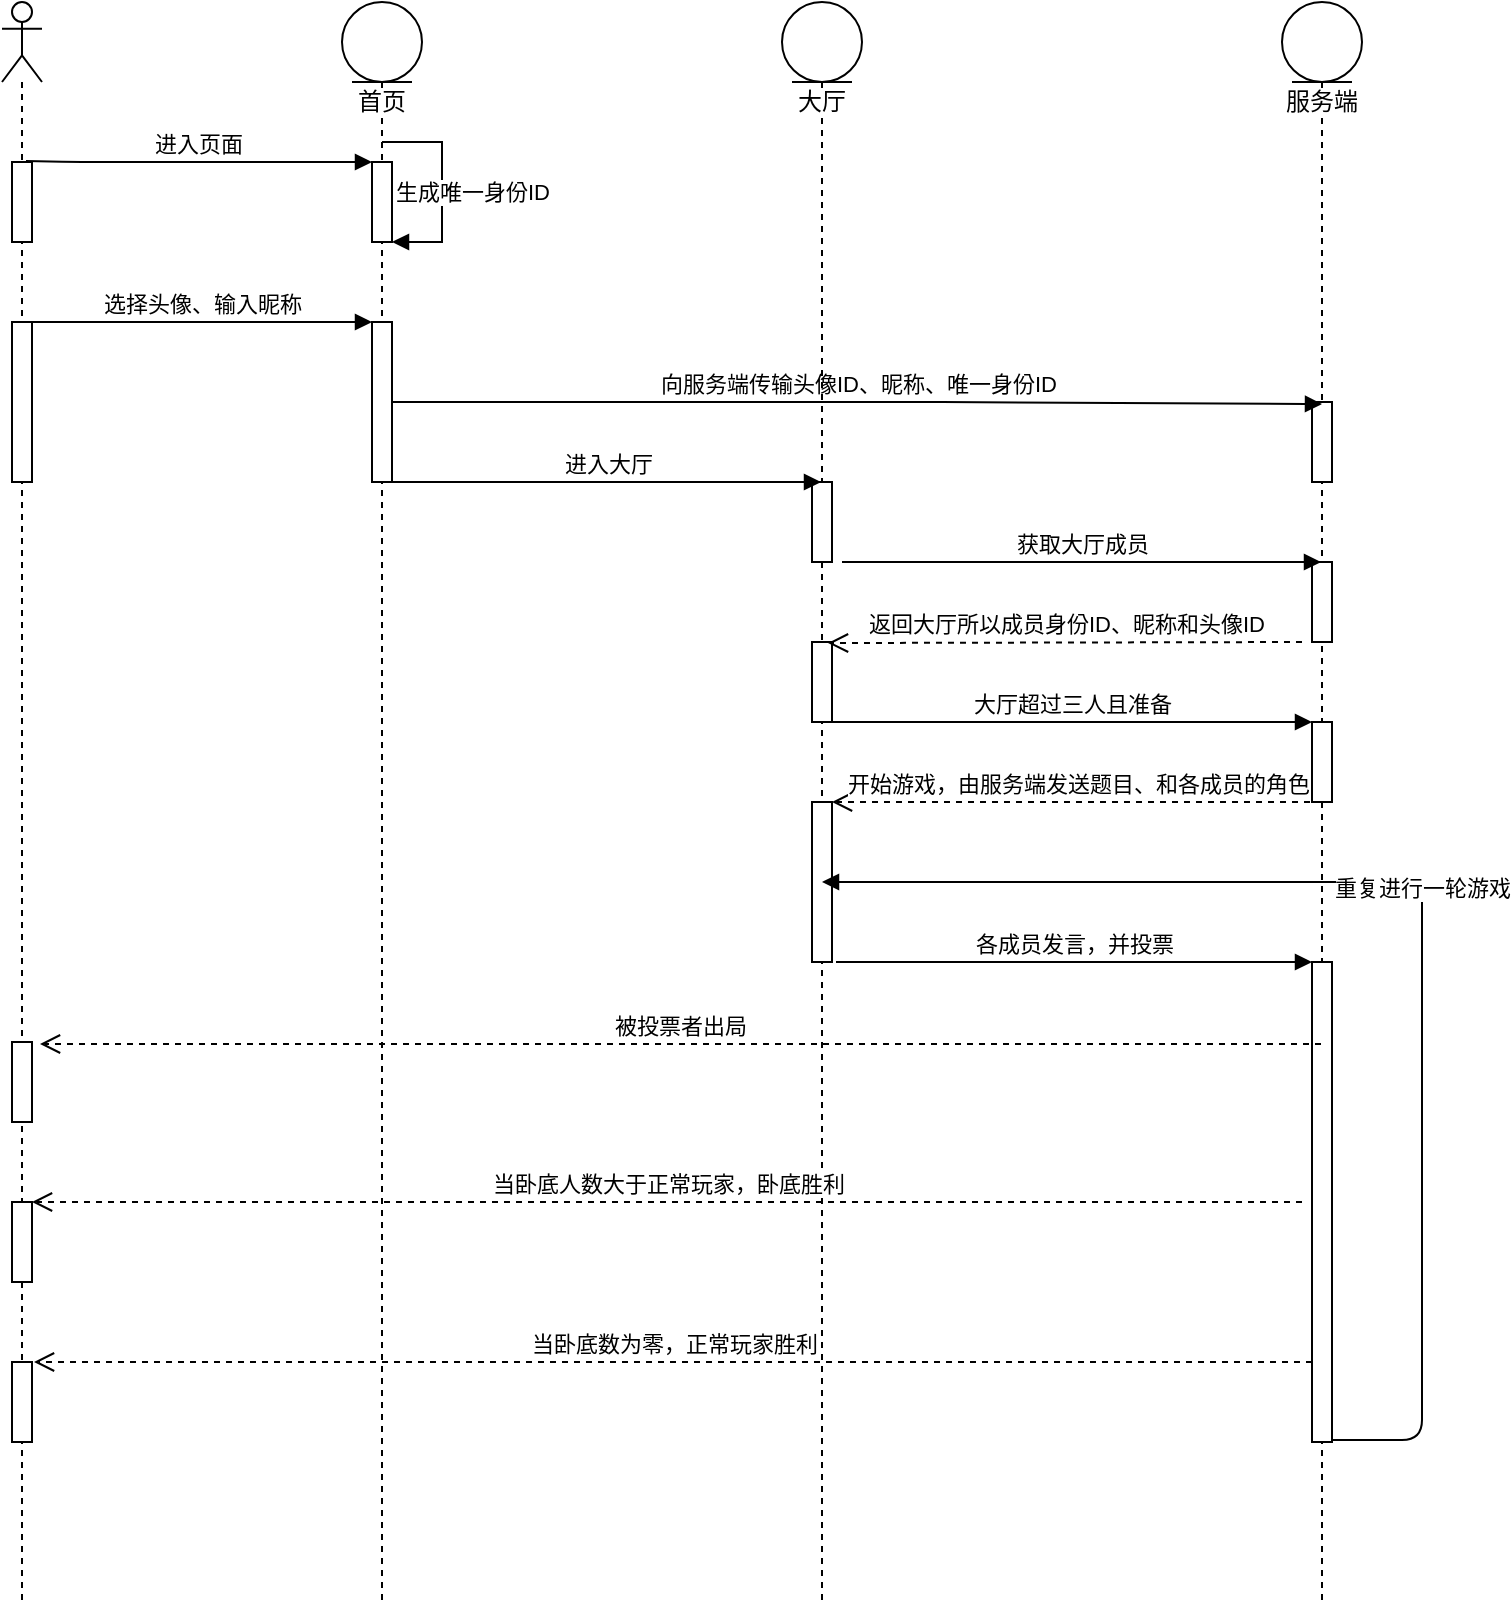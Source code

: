 <mxfile version="15.0.3" type="github"><diagram id="Qwfri99a2UDIZRAGD2RR" name="Page-1"><mxGraphModel dx="2267" dy="1297" grid="1" gridSize="10" guides="1" tooltips="1" connect="1" arrows="1" fold="1" page="1" pageScale="1" pageWidth="827" pageHeight="1169" math="0" shadow="0"><root><mxCell id="0"/><mxCell id="1" parent="0"/><mxCell id="yt-85J14jkOfyBfUXVs4-3" value="" style="shape=umlLifeline;participant=umlActor;perimeter=lifelinePerimeter;whiteSpace=wrap;html=1;container=0;collapsible=0;recursiveResize=0;verticalAlign=top;spacingTop=36;labelBackgroundColor=#ffffff;outlineConnect=0;" vertex="1" sbId="uml" slib="umlSequence" title="Actor Lifeline" parent="1"><mxGeometry x="330" y="220" width="20" height="800" as="geometry"/></mxCell><mxCell id="yt-85J14jkOfyBfUXVs4-4" value="服务端" style="shape=umlLifeline;participant=umlEntity;perimeter=lifelinePerimeter;whiteSpace=wrap;html=1;container=1;collapsible=0;recursiveResize=0;verticalAlign=top;spacingTop=36;labelBackgroundColor=#ffffff;outlineConnect=0;" vertex="1" sbId="uml" slib="umlSequence" title="Entity Lifeline" parent="1"><mxGeometry x="970" y="220" width="40" height="800" as="geometry"/></mxCell><mxCell id="yt-85J14jkOfyBfUXVs4-5" value="" style="html=1;points=[];perimeter=orthogonalPerimeter;" vertex="1" sbId="uml" slib="umlSequence" title="Activation" parent="yt-85J14jkOfyBfUXVs4-4"><mxGeometry x="15" y="200" width="10" height="40" as="geometry"/></mxCell><mxCell id="yt-85J14jkOfyBfUXVs4-6" value="" style="html=1;points=[];perimeter=orthogonalPerimeter;" vertex="1" sbId="uml" slib="umlSequence" title="Activation" parent="yt-85J14jkOfyBfUXVs4-4"><mxGeometry x="15" y="280" width="10" height="40" as="geometry"/></mxCell><mxCell id="yt-85J14jkOfyBfUXVs4-7" value="" style="html=1;points=[];perimeter=orthogonalPerimeter;" vertex="1" sbId="uml" slib="umlSequence" title="Activation" parent="yt-85J14jkOfyBfUXVs4-4"><mxGeometry x="15" y="360" width="10" height="40" as="geometry"/></mxCell><mxCell id="yt-85J14jkOfyBfUXVs4-8" value="" style="html=1;points=[];perimeter=orthogonalPerimeter;" vertex="1" sbId="uml" slib="umlSequence" title="Activation" parent="yt-85J14jkOfyBfUXVs4-4"><mxGeometry x="15" y="480" width="10" height="240" as="geometry"/></mxCell><mxCell id="yt-85J14jkOfyBfUXVs4-9" value="" style="group" vertex="1" connectable="0" parent="1"><mxGeometry x="500" y="220" width="50" height="800" as="geometry"/></mxCell><mxCell id="yt-85J14jkOfyBfUXVs4-10" value="首页" style="shape=umlLifeline;participant=umlEntity;perimeter=lifelinePerimeter;whiteSpace=wrap;html=1;container=1;collapsible=0;recursiveResize=0;verticalAlign=top;spacingTop=36;labelBackgroundColor=#ffffff;outlineConnect=0;" vertex="1" sbId="uml" slib="umlSequence" title="Entity Lifeline" parent="yt-85J14jkOfyBfUXVs4-9"><mxGeometry width="40" height="800" as="geometry"/></mxCell><mxCell id="yt-85J14jkOfyBfUXVs4-11" value="" style="html=1;points=[];perimeter=orthogonalPerimeter;" vertex="1" sbId="uml" slib="umlSequence" title="Activation" parent="yt-85J14jkOfyBfUXVs4-10"><mxGeometry x="15" y="160" width="10" height="80" as="geometry"/></mxCell><mxCell id="yt-85J14jkOfyBfUXVs4-12" value="" style="html=1;points=[];perimeter=orthogonalPerimeter;" vertex="1" sbId="uml" slib="umlSequence" title="Self Call" parent="yt-85J14jkOfyBfUXVs4-10"><mxGeometry x="15" y="80" width="10" height="40" as="geometry"/></mxCell><mxCell id="yt-85J14jkOfyBfUXVs4-13" value="生成唯一身份ID" style="edgeStyle=orthogonalEdgeStyle;html=1;align=left;spacingLeft=2;endArrow=block;rounded=0;" edge="1" sbId="uml" slib="umlSequence" title="Self Call" parent="yt-85J14jkOfyBfUXVs4-10" source="yt-85J14jkOfyBfUXVs4-10" target="yt-85J14jkOfyBfUXVs4-12"><mxGeometry x="10" as="geometry"><mxPoint x="25" y="70" as="sourcePoint"/><Array as="points"><mxPoint x="50" y="70"/><mxPoint x="50" y="120"/></Array></mxGeometry></mxCell><mxCell id="yt-85J14jkOfyBfUXVs4-14" value="" style="html=1;points=[];perimeter=orthogonalPerimeter;" vertex="1" sbId="uml" slib="umlSequence" title="Activation" parent="1"><mxGeometry x="335" y="300" width="10" height="40" as="geometry"/></mxCell><mxCell id="yt-85J14jkOfyBfUXVs4-15" value="进入页面" style="html=1;verticalAlign=bottom;endArrow=block;exitX=0.7;exitY=-0.012;exitDx=0;exitDy=0;exitPerimeter=0;" edge="1" sbId="uml" slib="umlSequence" title="Message" parent="1" source="yt-85J14jkOfyBfUXVs4-14" target="yt-85J14jkOfyBfUXVs4-12"><mxGeometry width="80" relative="1" as="geometry"><mxPoint x="350" y="310" as="sourcePoint"/><mxPoint x="425" y="320" as="targetPoint"/><Array as="points"><mxPoint x="370" y="300"/></Array></mxGeometry></mxCell><mxCell id="yt-85J14jkOfyBfUXVs4-16" value="" style="html=1;points=[];perimeter=orthogonalPerimeter;" vertex="1" sbId="uml" slib="umlSequence" title="Activation" parent="1"><mxGeometry x="335" y="380" width="10" height="80" as="geometry"/></mxCell><mxCell id="yt-85J14jkOfyBfUXVs4-17" value="选择头像、输入昵称" style="html=1;verticalAlign=bottom;endArrow=block;" edge="1" sbId="uml" slib="umlSequence" title="Message" parent="1" source="yt-85J14jkOfyBfUXVs4-16" target="yt-85J14jkOfyBfUXVs4-11"><mxGeometry width="80" relative="1" as="geometry"><mxPoint x="340" y="380" as="sourcePoint"/><mxPoint x="435" y="398" as="targetPoint"/><Array as="points"><mxPoint x="420" y="380"/></Array></mxGeometry></mxCell><mxCell id="yt-85J14jkOfyBfUXVs4-18" value="向服务端传输头像ID、昵称、唯一身份ID" style="html=1;verticalAlign=bottom;endArrow=block;" edge="1" sbId="uml" slib="umlSequence" title="Message" parent="1" source="yt-85J14jkOfyBfUXVs4-11"><mxGeometry width="80" relative="1" as="geometry"><mxPoint x="530" y="421" as="sourcePoint"/><mxPoint x="990" y="421" as="targetPoint"/><Array as="points"><mxPoint x="790" y="420"/></Array></mxGeometry></mxCell><mxCell id="yt-85J14jkOfyBfUXVs4-19" value="大厅" style="shape=umlLifeline;participant=umlEntity;perimeter=lifelinePerimeter;whiteSpace=wrap;html=1;container=1;collapsible=0;recursiveResize=0;verticalAlign=top;spacingTop=36;labelBackgroundColor=#ffffff;outlineConnect=0;" vertex="1" sbId="uml" slib="umlSequence" title="Entity Lifeline" parent="1"><mxGeometry x="720" y="220" width="40" height="800" as="geometry"/></mxCell><mxCell id="yt-85J14jkOfyBfUXVs4-20" value="" style="html=1;points=[];perimeter=orthogonalPerimeter;" vertex="1" sbId="uml" slib="umlSequence" title="Activation" parent="yt-85J14jkOfyBfUXVs4-19"><mxGeometry x="15" y="240" width="10" height="40" as="geometry"/></mxCell><mxCell id="yt-85J14jkOfyBfUXVs4-21" value="" style="html=1;points=[];perimeter=orthogonalPerimeter;" vertex="1" sbId="uml" slib="umlSequence" title="Activation" parent="yt-85J14jkOfyBfUXVs4-19"><mxGeometry x="15" y="320" width="10" height="40" as="geometry"/></mxCell><mxCell id="yt-85J14jkOfyBfUXVs4-22" value="" style="html=1;points=[];perimeter=orthogonalPerimeter;" vertex="1" sbId="uml" slib="umlSequence" title="Activation" parent="yt-85J14jkOfyBfUXVs4-19"><mxGeometry x="15" y="400" width="10" height="80" as="geometry"/></mxCell><mxCell id="yt-85J14jkOfyBfUXVs4-23" value="进入大厅" style="html=1;verticalAlign=bottom;endArrow=block;" edge="1" sbId="uml" slib="umlSequence" title="Message" parent="1" source="yt-85J14jkOfyBfUXVs4-11" target="yt-85J14jkOfyBfUXVs4-19"><mxGeometry width="80" relative="1" as="geometry"><mxPoint x="530" y="460" as="sourcePoint"/><mxPoint x="730" y="460" as="targetPoint"/><Array as="points"><mxPoint x="670" y="460"/></Array></mxGeometry></mxCell><mxCell id="yt-85J14jkOfyBfUXVs4-24" value="获取大厅成员" style="html=1;verticalAlign=bottom;endArrow=block;" edge="1" sbId="uml" slib="umlSequence" title="Message" parent="1" target="yt-85J14jkOfyBfUXVs4-4"><mxGeometry width="80" relative="1" as="geometry"><mxPoint x="750" y="500" as="sourcePoint"/><mxPoint x="950" y="540" as="targetPoint"/></mxGeometry></mxCell><mxCell id="yt-85J14jkOfyBfUXVs4-25" value="返回大厅所以成员身份ID、昵称和头像ID" style="html=1;verticalAlign=bottom;endArrow=open;dashed=1;endSize=8;entryX=0.8;entryY=0.013;entryDx=0;entryDy=0;entryPerimeter=0;" edge="1" sbId="uml" slib="umlSequence" title="Return" parent="1" target="yt-85J14jkOfyBfUXVs4-21"><mxGeometry relative="1" as="geometry"><mxPoint x="980" y="540" as="sourcePoint"/><mxPoint x="900" y="540" as="targetPoint"/></mxGeometry></mxCell><mxCell id="yt-85J14jkOfyBfUXVs4-26" value="大厅超过三人且准备" style="html=1;verticalAlign=bottom;endArrow=block;exitX=0.9;exitY=1;exitDx=0;exitDy=0;exitPerimeter=0;" edge="1" sbId="uml" slib="umlSequence" title="Message" parent="1" source="yt-85J14jkOfyBfUXVs4-21" target="yt-85J14jkOfyBfUXVs4-7"><mxGeometry width="80" relative="1" as="geometry"><mxPoint x="750" y="580" as="sourcePoint"/><mxPoint x="830" y="580" as="targetPoint"/></mxGeometry></mxCell><mxCell id="yt-85J14jkOfyBfUXVs4-27" value="开始游戏，由服务端发送题目、和各成员的角色" style="html=1;verticalAlign=bottom;endArrow=open;dashed=1;endSize=8;" edge="1" sbId="uml" slib="umlSequence" title="Return" parent="1" target="yt-85J14jkOfyBfUXVs4-22"><mxGeometry relative="1" as="geometry"><mxPoint x="990" y="620" as="sourcePoint"/><mxPoint x="910" y="620" as="targetPoint"/></mxGeometry></mxCell><mxCell id="yt-85J14jkOfyBfUXVs4-28" value="各成员发言，并投票" style="html=1;verticalAlign=bottom;endArrow=block;exitX=1.2;exitY=1;exitDx=0;exitDy=0;exitPerimeter=0;" edge="1" sbId="uml" slib="umlSequence" title="Message" parent="1" source="yt-85J14jkOfyBfUXVs4-22" target="yt-85J14jkOfyBfUXVs4-8"><mxGeometry width="80" relative="1" as="geometry"><mxPoint x="790" y="700" as="sourcePoint"/><mxPoint x="870" y="700" as="targetPoint"/></mxGeometry></mxCell><mxCell id="yt-85J14jkOfyBfUXVs4-29" value="被投票者出局" style="html=1;verticalAlign=bottom;endArrow=open;dashed=1;endSize=8;entryX=1.4;entryY=0.025;entryDx=0;entryDy=0;entryPerimeter=0;" edge="1" sbId="uml" slib="umlSequence" title="Return" parent="1" source="yt-85J14jkOfyBfUXVs4-4" target="yt-85J14jkOfyBfUXVs4-30"><mxGeometry relative="1" as="geometry"><mxPoint x="980" y="740" as="sourcePoint"/><mxPoint x="890" y="780" as="targetPoint"/></mxGeometry></mxCell><mxCell id="yt-85J14jkOfyBfUXVs4-30" value="" style="html=1;points=[];perimeter=orthogonalPerimeter;" vertex="1" sbId="uml" slib="umlSequence" title="Activation" parent="1"><mxGeometry x="335" y="740" width="10" height="40" as="geometry"/></mxCell><mxCell id="yt-85J14jkOfyBfUXVs4-31" value="当卧底人数大于正常玩家，卧底胜利" style="html=1;verticalAlign=bottom;endArrow=open;dashed=1;endSize=8;" edge="1" sbId="uml" slib="umlSequence" title="Return" parent="1" target="yt-85J14jkOfyBfUXVs4-32"><mxGeometry relative="1" as="geometry"><mxPoint x="980" y="820" as="sourcePoint"/><mxPoint x="360" y="820" as="targetPoint"/></mxGeometry></mxCell><mxCell id="yt-85J14jkOfyBfUXVs4-32" value="" style="html=1;points=[];perimeter=orthogonalPerimeter;" vertex="1" sbId="uml" slib="umlSequence" title="Activation" parent="1"><mxGeometry x="335" y="820" width="10" height="40" as="geometry"/></mxCell><mxCell id="yt-85J14jkOfyBfUXVs4-33" value="当卧底数为零，正常玩家胜利" style="html=1;verticalAlign=bottom;endArrow=open;dashed=1;endSize=8;entryX=1.1;entryY=0;entryDx=0;entryDy=0;entryPerimeter=0;" edge="1" sbId="uml" slib="umlSequence" title="Return" parent="1" source="yt-85J14jkOfyBfUXVs4-8" target="yt-85J14jkOfyBfUXVs4-34"><mxGeometry relative="1" as="geometry"><mxPoint x="730" y="920" as="sourcePoint"/><mxPoint x="650" y="920" as="targetPoint"/></mxGeometry></mxCell><mxCell id="yt-85J14jkOfyBfUXVs4-34" value="" style="html=1;points=[];perimeter=orthogonalPerimeter;" vertex="1" sbId="uml" slib="umlSequence" title="Activation" parent="1"><mxGeometry x="335" y="900" width="10" height="40" as="geometry"/></mxCell><mxCell id="yt-85J14jkOfyBfUXVs4-35" value="重复进行一轮游戏" style="html=1;verticalAlign=bottom;endArrow=block;exitX=1;exitY=0.996;exitDx=0;exitDy=0;exitPerimeter=0;" edge="1" sbId="uml" slib="umlSequence" title="Message" parent="1" source="yt-85J14jkOfyBfUXVs4-8" target="yt-85J14jkOfyBfUXVs4-19"><mxGeometry width="80" relative="1" as="geometry"><mxPoint x="650" y="820" as="sourcePoint"/><mxPoint x="1040" y="640" as="targetPoint"/><Array as="points"><mxPoint x="1040" y="939"/><mxPoint x="1040" y="700"/><mxPoint x="1040" y="660"/></Array></mxGeometry></mxCell></root></mxGraphModel></diagram></mxfile>
